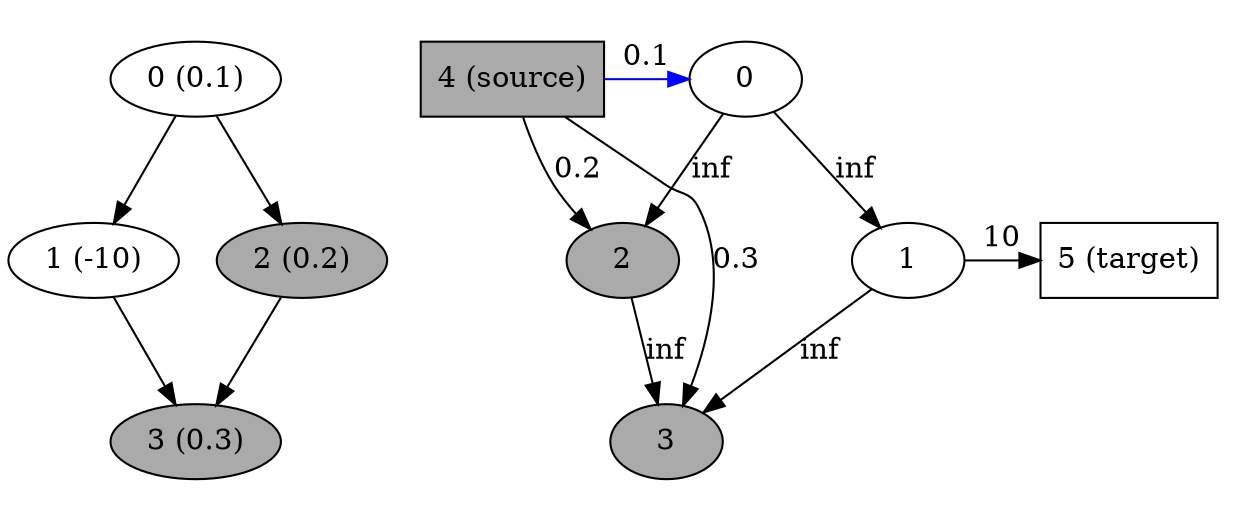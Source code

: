 digraph {
    subgraph {
        rankdir="LR";  // horizontal layout
        i0 [label="0 (0.1)"];
        i1 [label="1 (-10)"];
        i2 [label="2 (0.2)", fillcolor="#aaaaaa", style=filled];
        i3 [label="3 (0.3)", fillcolor="#aaaaaa", style=filled];

        i0 -> {i1, i2} -> i3
    }

    subgraph {
        0 [fillcolor="#ffffff", style=filled]
        2 [fillcolor="#aaaaaa", style=filled]
        3 [fillcolor="#aaaaaa", style=filled]
        4 [fillcolor="#aaaaaa", style=filled, label="4 (source)", shape="rectangle"]
        5 [label="5 (target)", shape="rectangle"]

        subgraph cluster_source {
            style=invis
            4 -> 3 [label="0.3", constraint=false];
            4 -> 2 [label="0.2", constraint=false];
            4 -> 0 [label="0.1", constraint=false, color=blue];
        }

        subgraph cluster_target {
            style=invis
            1 -> 5 [label="10", constraint=false];
        }

        0 -> 1 [label="inf"];
        0 -> 2 [label="inf"];
        1 -> 3 [label="inf"];
        2 -> 3 [label="inf"];
    }

}
